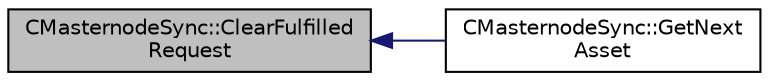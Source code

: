 digraph "CMasternodeSync::ClearFulfilledRequest"
{
  edge [fontname="Helvetica",fontsize="10",labelfontname="Helvetica",labelfontsize="10"];
  node [fontname="Helvetica",fontsize="10",shape=record];
  rankdir="LR";
  Node16 [label="CMasternodeSync::ClearFulfilled\lRequest",height=0.2,width=0.4,color="black", fillcolor="grey75", style="filled", fontcolor="black"];
  Node16 -> Node17 [dir="back",color="midnightblue",fontsize="10",style="solid",fontname="Helvetica"];
  Node17 [label="CMasternodeSync::GetNext\lAsset",height=0.2,width=0.4,color="black", fillcolor="white", style="filled",URL="$class_c_masternode_sync.html#aa3a14e330fec1e6662e9c1387df0c1af"];
}
